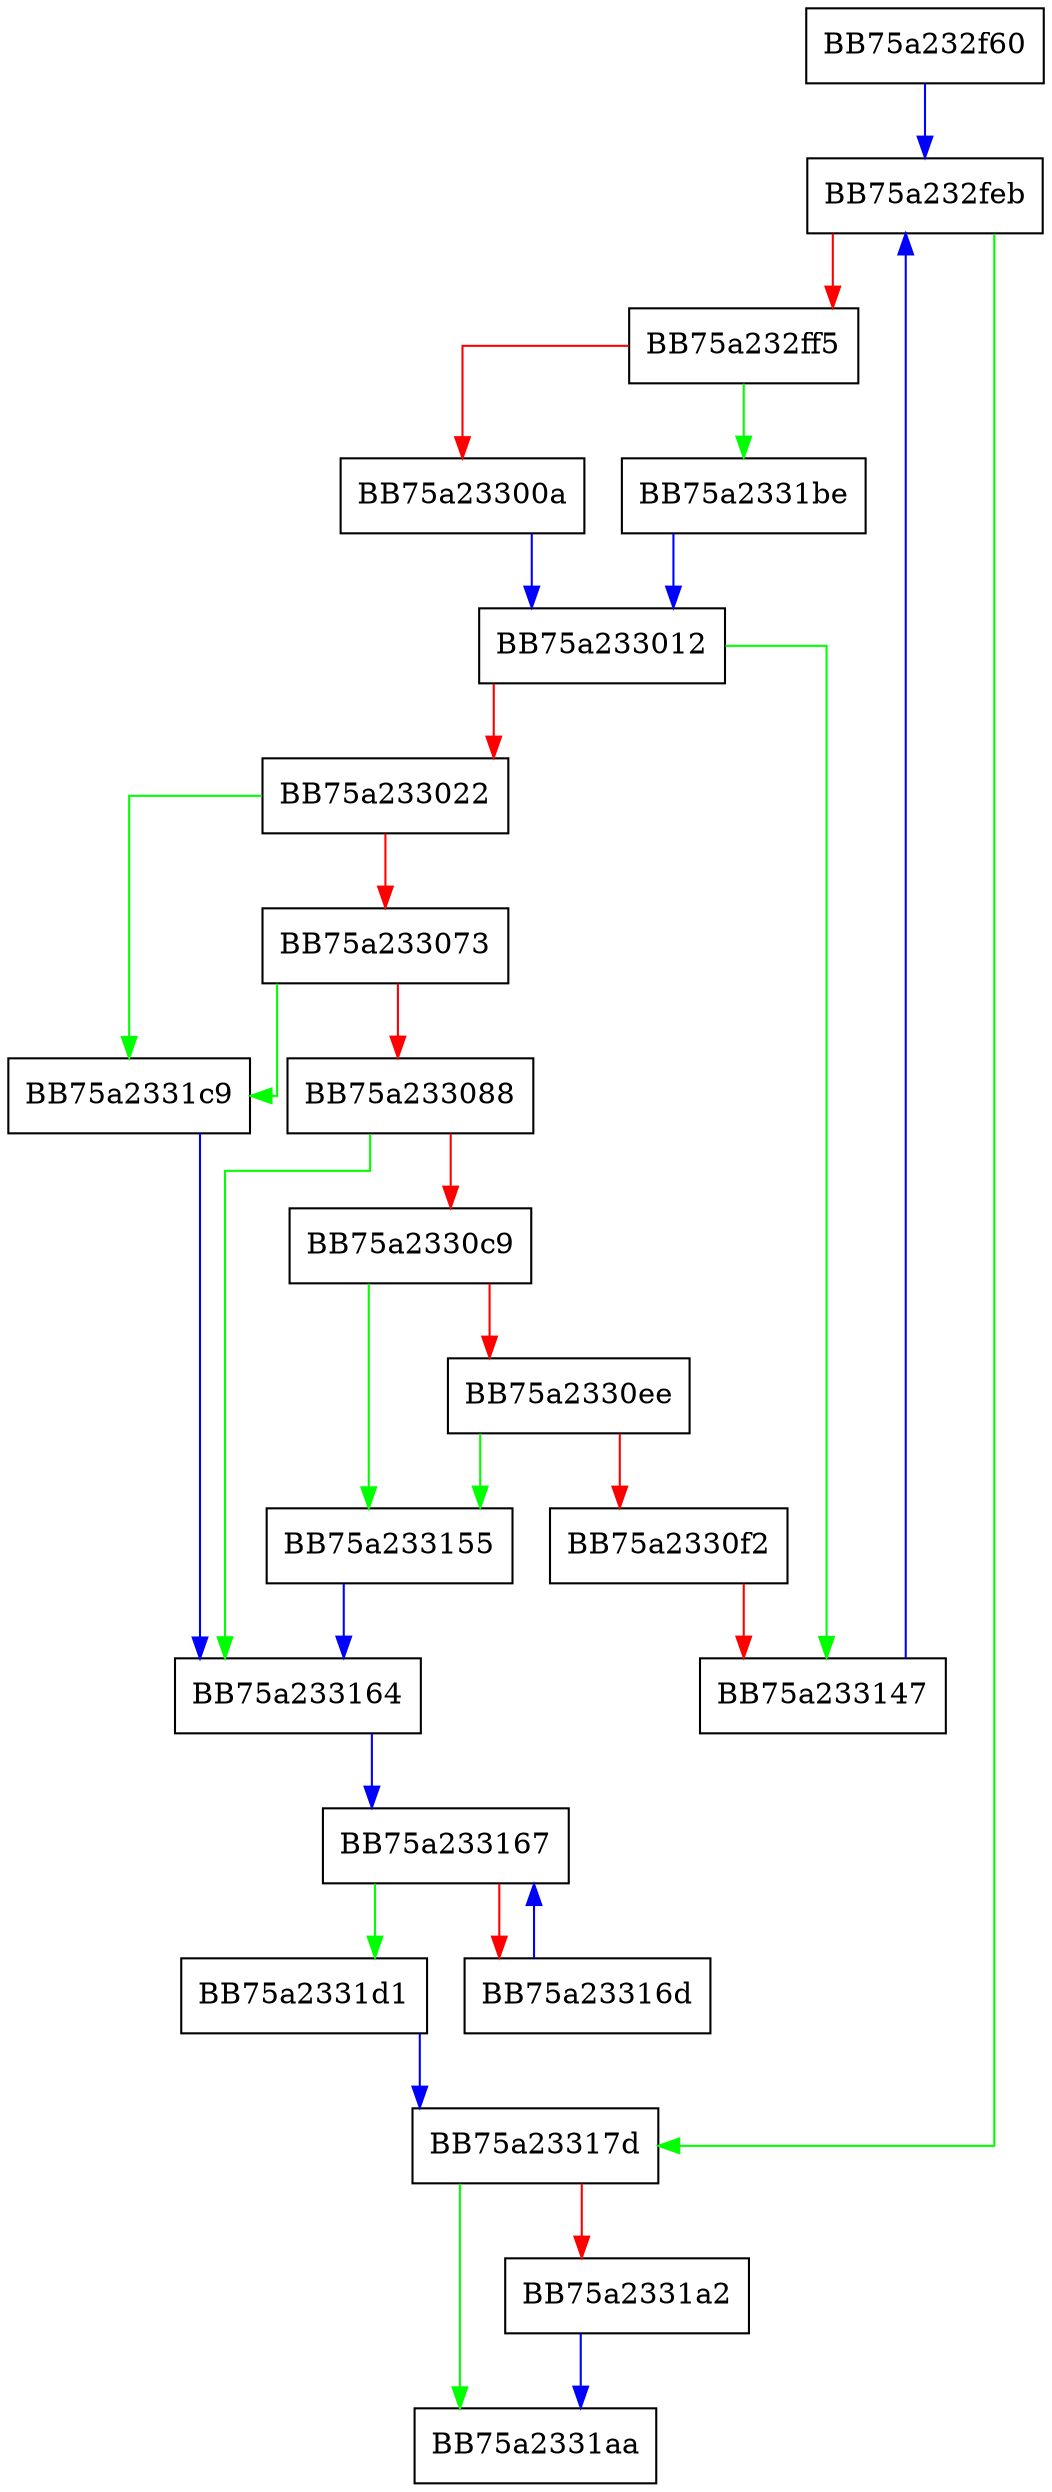 digraph translate_1step_BBs {
  node [shape="box"];
  graph [splines=ortho];
  BB75a232f60 -> BB75a232feb [color="blue"];
  BB75a232feb -> BB75a23317d [color="green"];
  BB75a232feb -> BB75a232ff5 [color="red"];
  BB75a232ff5 -> BB75a2331be [color="green"];
  BB75a232ff5 -> BB75a23300a [color="red"];
  BB75a23300a -> BB75a233012 [color="blue"];
  BB75a233012 -> BB75a233147 [color="green"];
  BB75a233012 -> BB75a233022 [color="red"];
  BB75a233022 -> BB75a2331c9 [color="green"];
  BB75a233022 -> BB75a233073 [color="red"];
  BB75a233073 -> BB75a2331c9 [color="green"];
  BB75a233073 -> BB75a233088 [color="red"];
  BB75a233088 -> BB75a233164 [color="green"];
  BB75a233088 -> BB75a2330c9 [color="red"];
  BB75a2330c9 -> BB75a233155 [color="green"];
  BB75a2330c9 -> BB75a2330ee [color="red"];
  BB75a2330ee -> BB75a233155 [color="green"];
  BB75a2330ee -> BB75a2330f2 [color="red"];
  BB75a2330f2 -> BB75a233147 [color="red"];
  BB75a233147 -> BB75a232feb [color="blue"];
  BB75a233155 -> BB75a233164 [color="blue"];
  BB75a233164 -> BB75a233167 [color="blue"];
  BB75a233167 -> BB75a2331d1 [color="green"];
  BB75a233167 -> BB75a23316d [color="red"];
  BB75a23316d -> BB75a233167 [color="blue"];
  BB75a23317d -> BB75a2331aa [color="green"];
  BB75a23317d -> BB75a2331a2 [color="red"];
  BB75a2331a2 -> BB75a2331aa [color="blue"];
  BB75a2331be -> BB75a233012 [color="blue"];
  BB75a2331c9 -> BB75a233164 [color="blue"];
  BB75a2331d1 -> BB75a23317d [color="blue"];
}